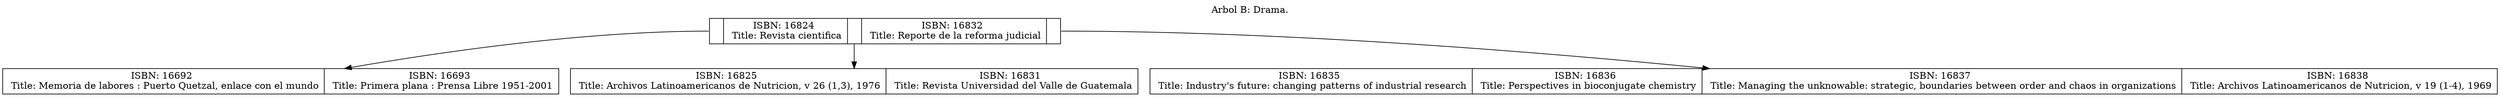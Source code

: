 digraph G{
 rankdir=TB;
labelloc = "t";
node [shape=record];
"16824"[label="<C0>|ISBN: 16824 \n Title: Revista cientifica|<C1>|ISBN: 16832 \n Title: Reporte de la reforma judicial|<C2>", color="black"];
"16692"[label="ISBN: 16692 \n Title: Memoria de labores : Puerto Quetzal, enlace con el mundo|ISBN: 16693 \n Title: Primera plana : Prensa Libre 1951-2001"];
"16825"[label="ISBN: 16825 \n Title: Archivos Latinoamericanos de Nutricion, v 26 (1,3), 1976|ISBN: 16831 \n Title: Revista Universidad del Valle de Guatemala"];
"16835"[label="ISBN: 16835 \n Title: Industry's future: changing patterns of industrial research|ISBN: 16836 \n Title: Perspectives in bioconjugate chemistry|ISBN: 16837 \n Title: Managing the unknowable: strategic, boundaries between order and chaos in organizations|ISBN: 16838 \n Title: Archivos Latinoamericanos de Nutricion, v 19 (1-4), 1969"];
"16824":C0->"16692";
"16824":C1->"16825";
"16824":C2->"16835";
graph[label="Arbol B: Drama."];
}